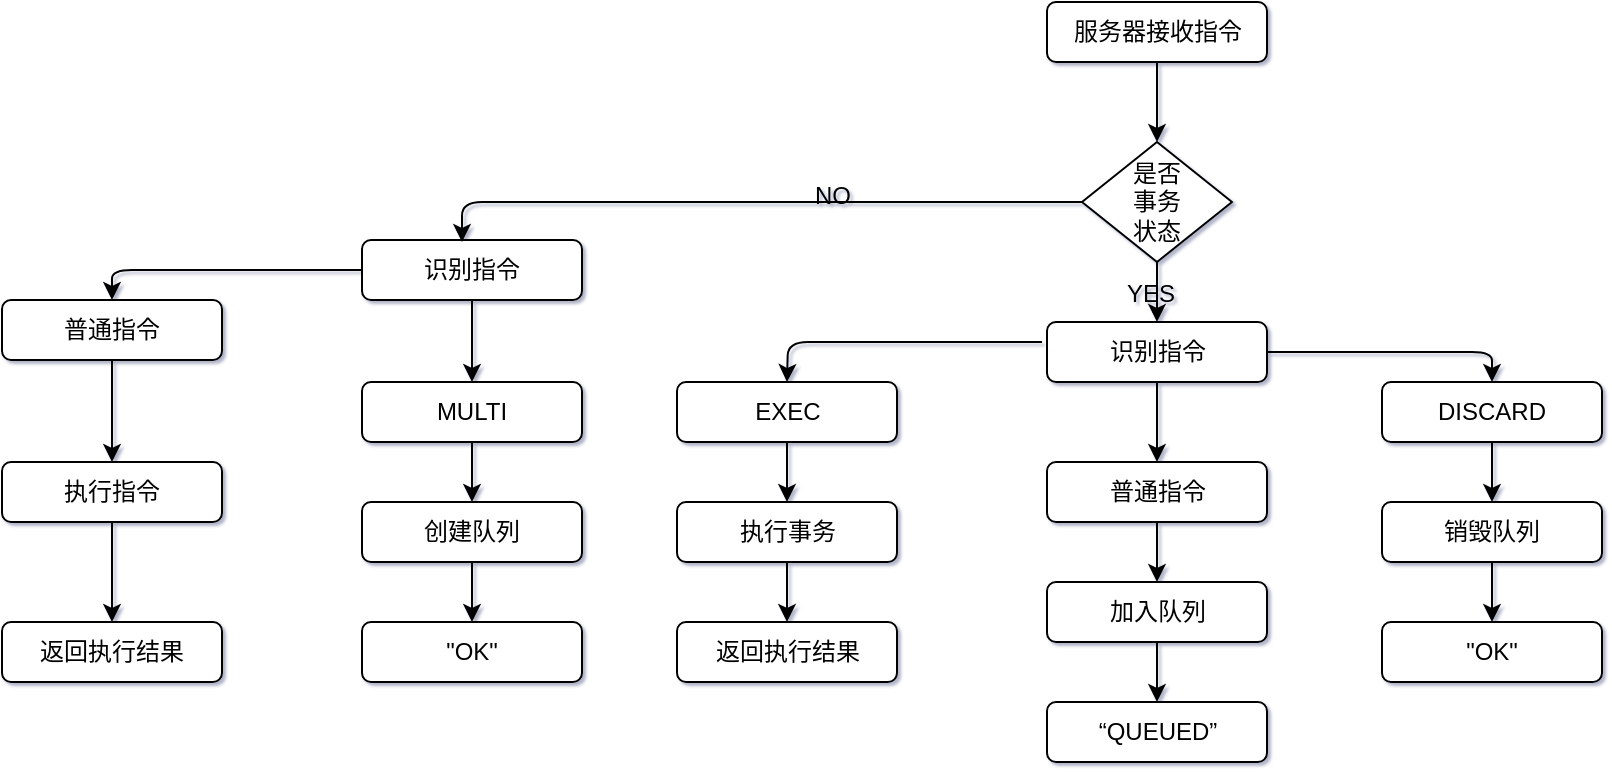 <mxfile version="12.6.7" type="github">
  <diagram id="C5RBs43oDa-KdzZeNtuy" name="Page-1">
    <mxGraphModel dx="1038" dy="188" grid="1" gridSize="10" guides="1" tooltips="1" connect="1" arrows="1" fold="1" page="0" pageScale="1" pageWidth="827" pageHeight="1169" background="none" math="0" shadow="1">
      <root>
        <mxCell id="WIyWlLk6GJQsqaUBKTNV-0"/>
        <mxCell id="WIyWlLk6GJQsqaUBKTNV-1" parent="WIyWlLk6GJQsqaUBKTNV-0"/>
        <mxCell id="X3h2NTikwHNBwjVgulAn-1" value="服务器接收指令" style="rounded=1;whiteSpace=wrap;html=1;" vertex="1" parent="WIyWlLk6GJQsqaUBKTNV-1">
          <mxGeometry x="532.5" y="420" width="110" height="30" as="geometry"/>
        </mxCell>
        <mxCell id="X3h2NTikwHNBwjVgulAn-2" value="普通指令" style="rounded=1;whiteSpace=wrap;html=1;" vertex="1" parent="WIyWlLk6GJQsqaUBKTNV-1">
          <mxGeometry x="10" y="569" width="110" height="30" as="geometry"/>
        </mxCell>
        <mxCell id="X3h2NTikwHNBwjVgulAn-4" value="是否&lt;br&gt;事务&lt;br&gt;状态" style="rhombus;whiteSpace=wrap;html=1;" vertex="1" parent="WIyWlLk6GJQsqaUBKTNV-1">
          <mxGeometry x="550" y="490" width="75" height="60" as="geometry"/>
        </mxCell>
        <mxCell id="X3h2NTikwHNBwjVgulAn-5" value="执行指令" style="rounded=1;whiteSpace=wrap;html=1;" vertex="1" parent="WIyWlLk6GJQsqaUBKTNV-1">
          <mxGeometry x="10" y="650" width="110" height="30" as="geometry"/>
        </mxCell>
        <mxCell id="X3h2NTikwHNBwjVgulAn-6" value="返回执行结果" style="rounded=1;whiteSpace=wrap;html=1;" vertex="1" parent="WIyWlLk6GJQsqaUBKTNV-1">
          <mxGeometry x="10" y="730" width="110" height="30" as="geometry"/>
        </mxCell>
        <mxCell id="X3h2NTikwHNBwjVgulAn-7" value="识别指令" style="rounded=1;whiteSpace=wrap;html=1;" vertex="1" parent="WIyWlLk6GJQsqaUBKTNV-1">
          <mxGeometry x="190" y="539" width="110" height="30" as="geometry"/>
        </mxCell>
        <mxCell id="X3h2NTikwHNBwjVgulAn-8" value="MULTI" style="rounded=1;whiteSpace=wrap;html=1;" vertex="1" parent="WIyWlLk6GJQsqaUBKTNV-1">
          <mxGeometry x="190" y="610" width="110" height="30" as="geometry"/>
        </mxCell>
        <mxCell id="X3h2NTikwHNBwjVgulAn-9" value="创建队列" style="rounded=1;whiteSpace=wrap;html=1;" vertex="1" parent="WIyWlLk6GJQsqaUBKTNV-1">
          <mxGeometry x="190" y="670" width="110" height="30" as="geometry"/>
        </mxCell>
        <mxCell id="X3h2NTikwHNBwjVgulAn-10" value="&quot;OK&quot;" style="rounded=1;whiteSpace=wrap;html=1;" vertex="1" parent="WIyWlLk6GJQsqaUBKTNV-1">
          <mxGeometry x="190" y="730" width="110" height="30" as="geometry"/>
        </mxCell>
        <mxCell id="X3h2NTikwHNBwjVgulAn-11" value="EXEC" style="rounded=1;whiteSpace=wrap;html=1;" vertex="1" parent="WIyWlLk6GJQsqaUBKTNV-1">
          <mxGeometry x="347.5" y="610" width="110" height="30" as="geometry"/>
        </mxCell>
        <mxCell id="X3h2NTikwHNBwjVgulAn-12" value="执行事务" style="rounded=1;whiteSpace=wrap;html=1;" vertex="1" parent="WIyWlLk6GJQsqaUBKTNV-1">
          <mxGeometry x="347.5" y="670" width="110" height="30" as="geometry"/>
        </mxCell>
        <mxCell id="X3h2NTikwHNBwjVgulAn-13" value="返回执行结果" style="rounded=1;whiteSpace=wrap;html=1;" vertex="1" parent="WIyWlLk6GJQsqaUBKTNV-1">
          <mxGeometry x="347.5" y="730" width="110" height="30" as="geometry"/>
        </mxCell>
        <mxCell id="X3h2NTikwHNBwjVgulAn-14" value="识别指令" style="rounded=1;whiteSpace=wrap;html=1;" vertex="1" parent="WIyWlLk6GJQsqaUBKTNV-1">
          <mxGeometry x="532.5" y="580" width="110" height="30" as="geometry"/>
        </mxCell>
        <mxCell id="X3h2NTikwHNBwjVgulAn-15" value="普通指令" style="rounded=1;whiteSpace=wrap;html=1;" vertex="1" parent="WIyWlLk6GJQsqaUBKTNV-1">
          <mxGeometry x="532.5" y="650" width="110" height="30" as="geometry"/>
        </mxCell>
        <mxCell id="X3h2NTikwHNBwjVgulAn-16" value="加入队列" style="rounded=1;whiteSpace=wrap;html=1;" vertex="1" parent="WIyWlLk6GJQsqaUBKTNV-1">
          <mxGeometry x="532.5" y="710" width="110" height="30" as="geometry"/>
        </mxCell>
        <mxCell id="X3h2NTikwHNBwjVgulAn-17" value="“QUEUED”" style="rounded=1;whiteSpace=wrap;html=1;" vertex="1" parent="WIyWlLk6GJQsqaUBKTNV-1">
          <mxGeometry x="532.5" y="770" width="110" height="30" as="geometry"/>
        </mxCell>
        <mxCell id="X3h2NTikwHNBwjVgulAn-18" value="DISCARD" style="rounded=1;whiteSpace=wrap;html=1;" vertex="1" parent="WIyWlLk6GJQsqaUBKTNV-1">
          <mxGeometry x="700" y="610" width="110" height="30" as="geometry"/>
        </mxCell>
        <mxCell id="X3h2NTikwHNBwjVgulAn-19" value="销毁队列" style="rounded=1;whiteSpace=wrap;html=1;" vertex="1" parent="WIyWlLk6GJQsqaUBKTNV-1">
          <mxGeometry x="700" y="670" width="110" height="30" as="geometry"/>
        </mxCell>
        <mxCell id="X3h2NTikwHNBwjVgulAn-20" value="&quot;OK&quot;" style="rounded=1;whiteSpace=wrap;html=1;" vertex="1" parent="WIyWlLk6GJQsqaUBKTNV-1">
          <mxGeometry x="700" y="730" width="110" height="30" as="geometry"/>
        </mxCell>
        <mxCell id="X3h2NTikwHNBwjVgulAn-21" value="" style="endArrow=classic;html=1;exitX=0;exitY=0.5;exitDx=0;exitDy=0;" edge="1" parent="WIyWlLk6GJQsqaUBKTNV-1" source="X3h2NTikwHNBwjVgulAn-4">
          <mxGeometry width="50" height="50" relative="1" as="geometry">
            <mxPoint x="370" y="540" as="sourcePoint"/>
            <mxPoint x="240" y="540" as="targetPoint"/>
            <Array as="points">
              <mxPoint x="240" y="520"/>
            </Array>
          </mxGeometry>
        </mxCell>
        <mxCell id="X3h2NTikwHNBwjVgulAn-22" value="" style="endArrow=classic;html=1;exitX=0;exitY=0.5;exitDx=0;exitDy=0;entryX=0.5;entryY=0;entryDx=0;entryDy=0;" edge="1" parent="WIyWlLk6GJQsqaUBKTNV-1" source="X3h2NTikwHNBwjVgulAn-7" target="X3h2NTikwHNBwjVgulAn-2">
          <mxGeometry width="50" height="50" relative="1" as="geometry">
            <mxPoint x="80" y="550" as="sourcePoint"/>
            <mxPoint x="130" y="500" as="targetPoint"/>
            <Array as="points">
              <mxPoint x="65" y="554"/>
            </Array>
          </mxGeometry>
        </mxCell>
        <mxCell id="X3h2NTikwHNBwjVgulAn-23" value="" style="endArrow=classic;html=1;exitX=0.5;exitY=1;exitDx=0;exitDy=0;entryX=0.5;entryY=0;entryDx=0;entryDy=0;" edge="1" parent="WIyWlLk6GJQsqaUBKTNV-1" source="X3h2NTikwHNBwjVgulAn-2" target="X3h2NTikwHNBwjVgulAn-5">
          <mxGeometry width="50" height="50" relative="1" as="geometry">
            <mxPoint x="50" y="660" as="sourcePoint"/>
            <mxPoint x="100" y="610" as="targetPoint"/>
          </mxGeometry>
        </mxCell>
        <mxCell id="X3h2NTikwHNBwjVgulAn-24" value="" style="endArrow=classic;html=1;entryX=0.5;entryY=0;entryDx=0;entryDy=0;exitX=0.5;exitY=1;exitDx=0;exitDy=0;" edge="1" parent="WIyWlLk6GJQsqaUBKTNV-1" source="X3h2NTikwHNBwjVgulAn-5" target="X3h2NTikwHNBwjVgulAn-6">
          <mxGeometry width="50" height="50" relative="1" as="geometry">
            <mxPoint x="10" y="870" as="sourcePoint"/>
            <mxPoint x="60" y="820" as="targetPoint"/>
          </mxGeometry>
        </mxCell>
        <mxCell id="X3h2NTikwHNBwjVgulAn-25" value="" style="endArrow=classic;html=1;entryX=0.5;entryY=0;entryDx=0;entryDy=0;" edge="1" parent="WIyWlLk6GJQsqaUBKTNV-1" source="X3h2NTikwHNBwjVgulAn-7" target="X3h2NTikwHNBwjVgulAn-8">
          <mxGeometry width="50" height="50" relative="1" as="geometry">
            <mxPoint x="320" y="620" as="sourcePoint"/>
            <mxPoint x="370" y="570" as="targetPoint"/>
          </mxGeometry>
        </mxCell>
        <mxCell id="X3h2NTikwHNBwjVgulAn-26" value="" style="endArrow=classic;html=1;exitX=0.5;exitY=1;exitDx=0;exitDy=0;entryX=0.5;entryY=0;entryDx=0;entryDy=0;" edge="1" parent="WIyWlLk6GJQsqaUBKTNV-1" source="X3h2NTikwHNBwjVgulAn-8" target="X3h2NTikwHNBwjVgulAn-9">
          <mxGeometry width="50" height="50" relative="1" as="geometry">
            <mxPoint x="230" y="690" as="sourcePoint"/>
            <mxPoint x="280" y="640" as="targetPoint"/>
          </mxGeometry>
        </mxCell>
        <mxCell id="X3h2NTikwHNBwjVgulAn-27" value="" style="endArrow=classic;html=1;exitX=0.5;exitY=1;exitDx=0;exitDy=0;entryX=0.5;entryY=0;entryDx=0;entryDy=0;" edge="1" parent="WIyWlLk6GJQsqaUBKTNV-1" source="X3h2NTikwHNBwjVgulAn-9" target="X3h2NTikwHNBwjVgulAn-10">
          <mxGeometry width="50" height="50" relative="1" as="geometry">
            <mxPoint x="230" y="750" as="sourcePoint"/>
            <mxPoint x="280" y="700" as="targetPoint"/>
          </mxGeometry>
        </mxCell>
        <mxCell id="X3h2NTikwHNBwjVgulAn-28" value="" style="endArrow=classic;html=1;exitX=0.5;exitY=1;exitDx=0;exitDy=0;entryX=0.5;entryY=0;entryDx=0;entryDy=0;" edge="1" parent="WIyWlLk6GJQsqaUBKTNV-1" source="X3h2NTikwHNBwjVgulAn-1" target="X3h2NTikwHNBwjVgulAn-4">
          <mxGeometry width="50" height="50" relative="1" as="geometry">
            <mxPoint x="570" y="500" as="sourcePoint"/>
            <mxPoint x="620" y="450" as="targetPoint"/>
          </mxGeometry>
        </mxCell>
        <mxCell id="X3h2NTikwHNBwjVgulAn-29" value="" style="endArrow=classic;html=1;entryX=0.5;entryY=0;entryDx=0;entryDy=0;exitX=0.5;exitY=1;exitDx=0;exitDy=0;" edge="1" parent="WIyWlLk6GJQsqaUBKTNV-1" source="X3h2NTikwHNBwjVgulAn-4" target="X3h2NTikwHNBwjVgulAn-14">
          <mxGeometry width="50" height="50" relative="1" as="geometry">
            <mxPoint x="510" y="590" as="sourcePoint"/>
            <mxPoint x="560" y="540" as="targetPoint"/>
          </mxGeometry>
        </mxCell>
        <mxCell id="X3h2NTikwHNBwjVgulAn-30" value="" style="endArrow=classic;html=1;entryX=0.5;entryY=0;entryDx=0;entryDy=0;" edge="1" parent="WIyWlLk6GJQsqaUBKTNV-1" target="X3h2NTikwHNBwjVgulAn-11">
          <mxGeometry width="50" height="50" relative="1" as="geometry">
            <mxPoint x="530" y="590" as="sourcePoint"/>
            <mxPoint x="490" y="540" as="targetPoint"/>
            <Array as="points">
              <mxPoint x="403" y="590"/>
            </Array>
          </mxGeometry>
        </mxCell>
        <mxCell id="X3h2NTikwHNBwjVgulAn-32" value="" style="endArrow=classic;html=1;exitX=0.5;exitY=1;exitDx=0;exitDy=0;entryX=0.5;entryY=0;entryDx=0;entryDy=0;" edge="1" parent="WIyWlLk6GJQsqaUBKTNV-1" source="X3h2NTikwHNBwjVgulAn-11" target="X3h2NTikwHNBwjVgulAn-12">
          <mxGeometry width="50" height="50" relative="1" as="geometry">
            <mxPoint x="490" y="680" as="sourcePoint"/>
            <mxPoint x="540" y="630" as="targetPoint"/>
          </mxGeometry>
        </mxCell>
        <mxCell id="X3h2NTikwHNBwjVgulAn-33" value="" style="endArrow=classic;html=1;entryX=0.5;entryY=0;entryDx=0;entryDy=0;exitX=0.5;exitY=1;exitDx=0;exitDy=0;" edge="1" parent="WIyWlLk6GJQsqaUBKTNV-1" source="X3h2NTikwHNBwjVgulAn-12" target="X3h2NTikwHNBwjVgulAn-13">
          <mxGeometry width="50" height="50" relative="1" as="geometry">
            <mxPoint x="457.5" y="680" as="sourcePoint"/>
            <mxPoint x="508" y="630" as="targetPoint"/>
          </mxGeometry>
        </mxCell>
        <mxCell id="X3h2NTikwHNBwjVgulAn-34" value="" style="endArrow=classic;html=1;entryX=0.5;entryY=0;entryDx=0;entryDy=0;exitX=0.5;exitY=1;exitDx=0;exitDy=0;" edge="1" parent="WIyWlLk6GJQsqaUBKTNV-1" source="X3h2NTikwHNBwjVgulAn-14" target="X3h2NTikwHNBwjVgulAn-15">
          <mxGeometry width="50" height="50" relative="1" as="geometry">
            <mxPoint x="650" y="650" as="sourcePoint"/>
            <mxPoint x="700" y="600" as="targetPoint"/>
          </mxGeometry>
        </mxCell>
        <mxCell id="X3h2NTikwHNBwjVgulAn-35" value="" style="endArrow=classic;html=1;exitX=0.5;exitY=1;exitDx=0;exitDy=0;entryX=0.5;entryY=0;entryDx=0;entryDy=0;" edge="1" parent="WIyWlLk6GJQsqaUBKTNV-1" source="X3h2NTikwHNBwjVgulAn-15" target="X3h2NTikwHNBwjVgulAn-16">
          <mxGeometry width="50" height="50" relative="1" as="geometry">
            <mxPoint x="580" y="730" as="sourcePoint"/>
            <mxPoint x="630" y="680" as="targetPoint"/>
          </mxGeometry>
        </mxCell>
        <mxCell id="X3h2NTikwHNBwjVgulAn-36" value="" style="endArrow=classic;html=1;entryX=0.5;entryY=0;entryDx=0;entryDy=0;exitX=0.5;exitY=1;exitDx=0;exitDy=0;" edge="1" parent="WIyWlLk6GJQsqaUBKTNV-1" source="X3h2NTikwHNBwjVgulAn-16" target="X3h2NTikwHNBwjVgulAn-17">
          <mxGeometry width="50" height="50" relative="1" as="geometry">
            <mxPoint x="470" y="840" as="sourcePoint"/>
            <mxPoint x="520" y="790" as="targetPoint"/>
          </mxGeometry>
        </mxCell>
        <mxCell id="X3h2NTikwHNBwjVgulAn-37" value="" style="endArrow=classic;html=1;exitX=1;exitY=0.5;exitDx=0;exitDy=0;entryX=0.5;entryY=0;entryDx=0;entryDy=0;" edge="1" parent="WIyWlLk6GJQsqaUBKTNV-1" source="X3h2NTikwHNBwjVgulAn-14" target="X3h2NTikwHNBwjVgulAn-18">
          <mxGeometry width="50" height="50" relative="1" as="geometry">
            <mxPoint x="720" y="580" as="sourcePoint"/>
            <mxPoint x="770" y="530" as="targetPoint"/>
            <Array as="points">
              <mxPoint x="755" y="595"/>
            </Array>
          </mxGeometry>
        </mxCell>
        <mxCell id="X3h2NTikwHNBwjVgulAn-38" value="" style="endArrow=classic;html=1;" edge="1" parent="WIyWlLk6GJQsqaUBKTNV-1" source="X3h2NTikwHNBwjVgulAn-19">
          <mxGeometry width="50" height="50" relative="1" as="geometry">
            <mxPoint x="755" y="750" as="sourcePoint"/>
            <mxPoint x="755" y="730" as="targetPoint"/>
          </mxGeometry>
        </mxCell>
        <mxCell id="X3h2NTikwHNBwjVgulAn-39" value="" style="endArrow=classic;html=1;" edge="1" parent="WIyWlLk6GJQsqaUBKTNV-1" source="X3h2NTikwHNBwjVgulAn-18">
          <mxGeometry width="50" height="50" relative="1" as="geometry">
            <mxPoint x="755" y="690" as="sourcePoint"/>
            <mxPoint x="755" y="670" as="targetPoint"/>
          </mxGeometry>
        </mxCell>
        <mxCell id="X3h2NTikwHNBwjVgulAn-40" value="YES" style="text;html=1;align=center;verticalAlign=middle;resizable=0;points=[];autosize=1;" vertex="1" parent="WIyWlLk6GJQsqaUBKTNV-1">
          <mxGeometry x="564" y="556" width="40" height="20" as="geometry"/>
        </mxCell>
        <mxCell id="X3h2NTikwHNBwjVgulAn-41" value="NO" style="text;html=1;align=center;verticalAlign=middle;resizable=0;points=[];autosize=1;" vertex="1" parent="WIyWlLk6GJQsqaUBKTNV-1">
          <mxGeometry x="410" y="507" width="30" height="20" as="geometry"/>
        </mxCell>
      </root>
    </mxGraphModel>
  </diagram>
</mxfile>
